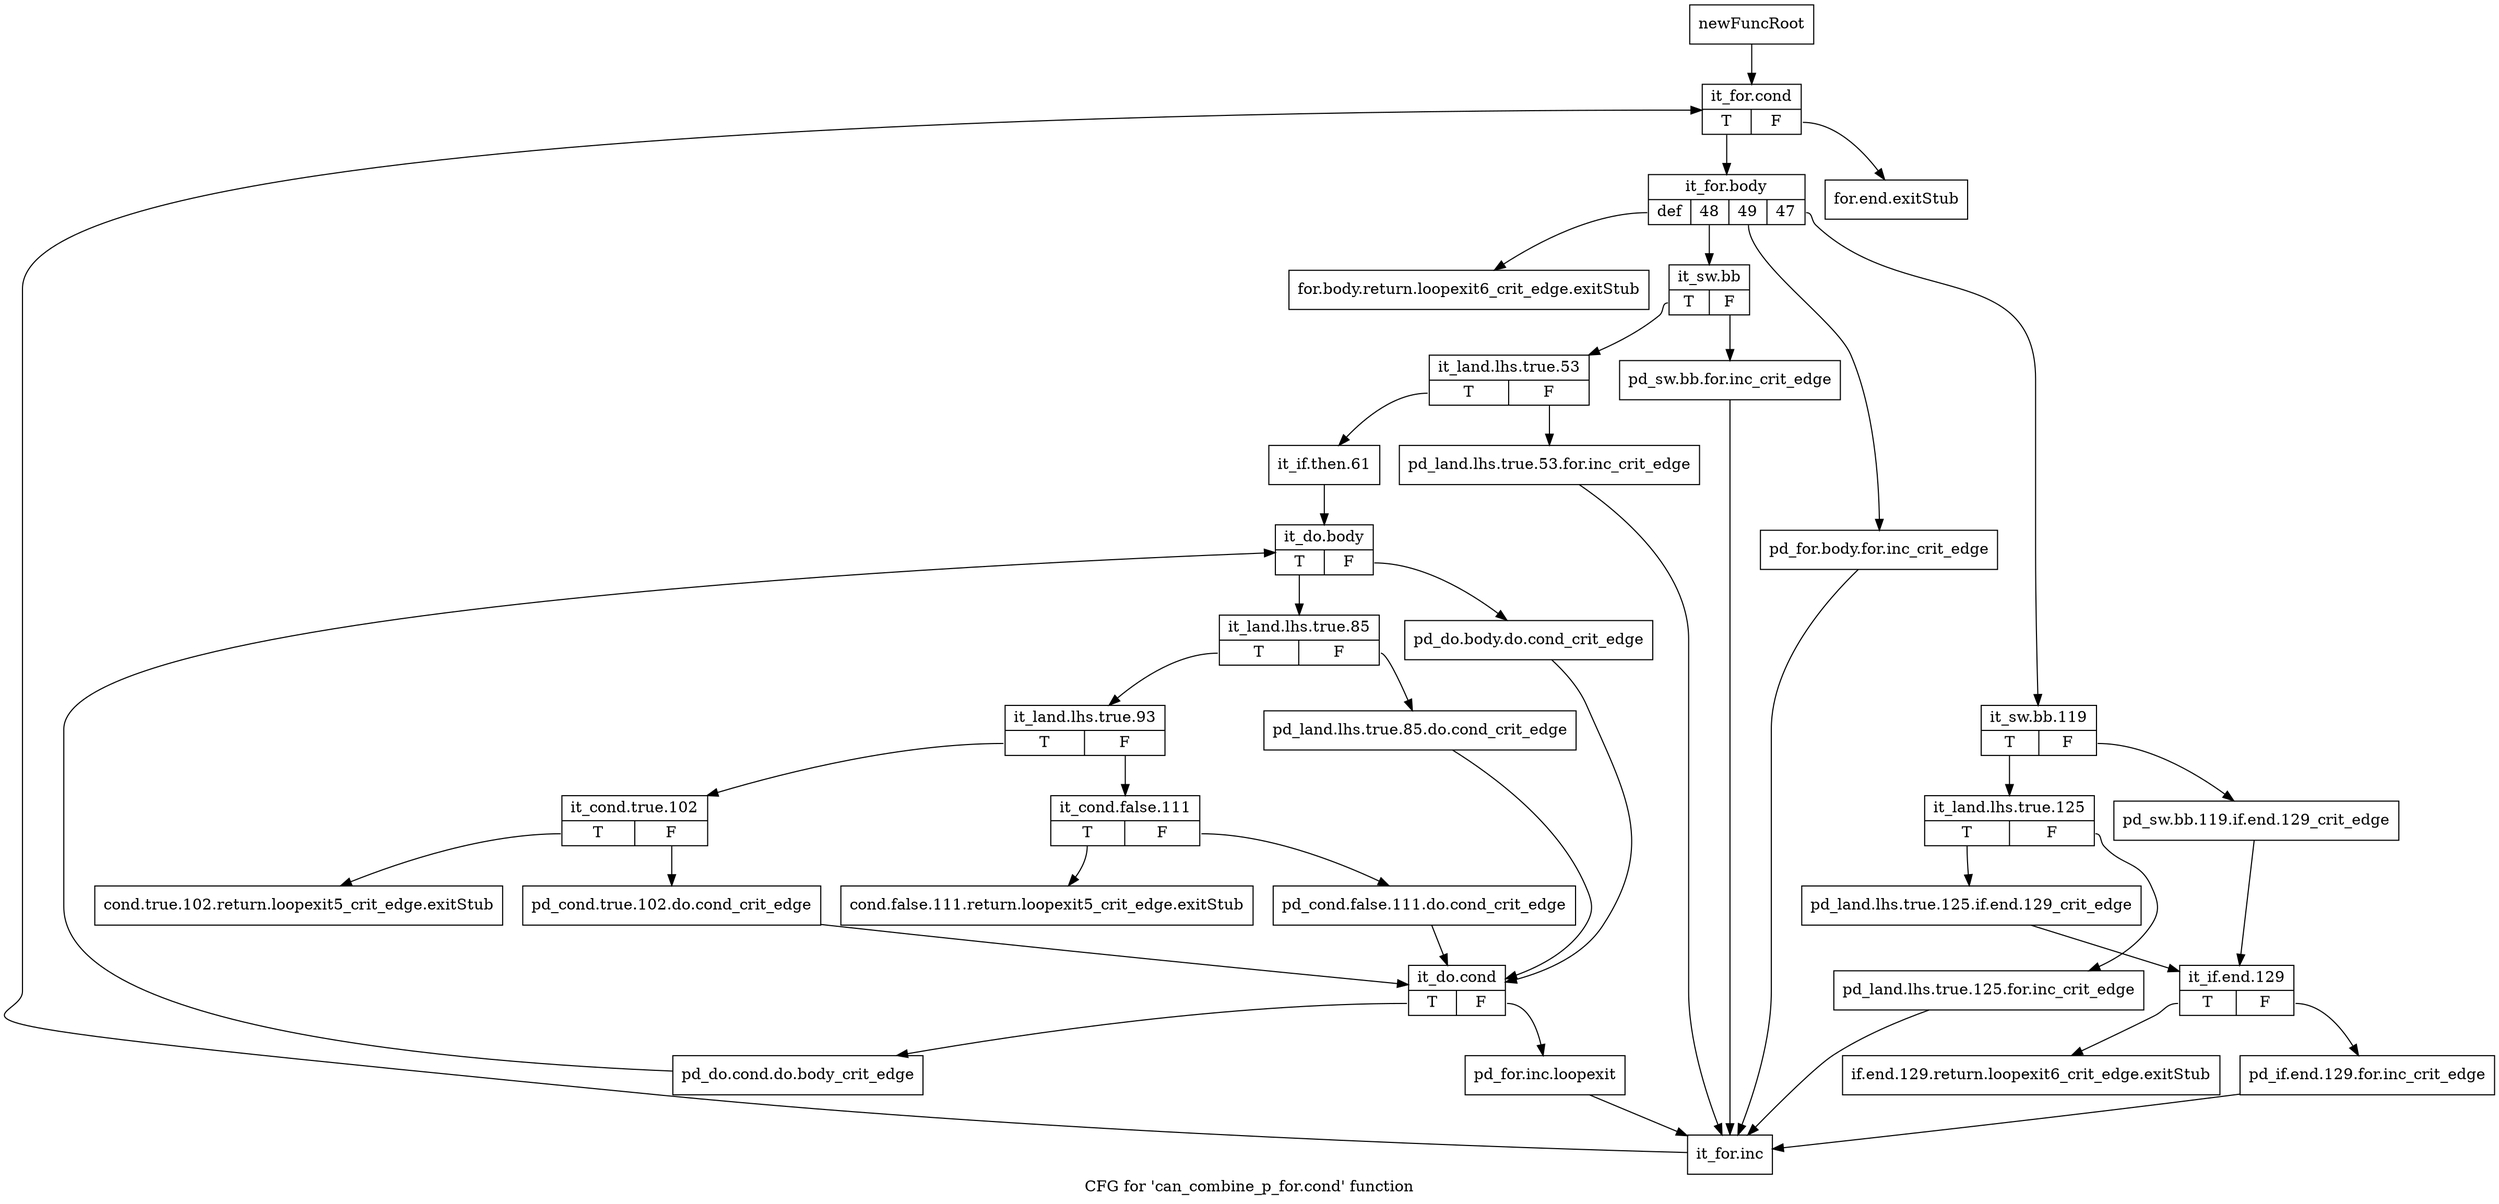 digraph "CFG for 'can_combine_p_for.cond' function" {
	label="CFG for 'can_combine_p_for.cond' function";

	Node0xa6143b0 [shape=record,label="{newFuncRoot}"];
	Node0xa6143b0 -> Node0xa614e40;
	Node0xa614cb0 [shape=record,label="{for.end.exitStub}"];
	Node0xa614d00 [shape=record,label="{for.body.return.loopexit6_crit_edge.exitStub}"];
	Node0xa614d50 [shape=record,label="{if.end.129.return.loopexit6_crit_edge.exitStub}"];
	Node0xa614da0 [shape=record,label="{cond.false.111.return.loopexit5_crit_edge.exitStub}"];
	Node0xa614df0 [shape=record,label="{cond.true.102.return.loopexit5_crit_edge.exitStub}"];
	Node0xa614e40 [shape=record,label="{it_for.cond|{<s0>T|<s1>F}}"];
	Node0xa614e40:s0 -> Node0xa614e90;
	Node0xa614e40:s1 -> Node0xa614cb0;
	Node0xa614e90 [shape=record,label="{it_for.body|{<s0>def|<s1>48|<s2>49|<s3>47}}"];
	Node0xa614e90:s0 -> Node0xa614d00;
	Node0xa614e90:s1 -> Node0xa615160;
	Node0xa614e90:s2 -> Node0xa615110;
	Node0xa614e90:s3 -> Node0xa614ee0;
	Node0xa614ee0 [shape=record,label="{it_sw.bb.119|{<s0>T|<s1>F}}"];
	Node0xa614ee0:s0 -> Node0xa614f80;
	Node0xa614ee0:s1 -> Node0xa614f30;
	Node0xa614f30 [shape=record,label="{pd_sw.bb.119.if.end.129_crit_edge}"];
	Node0xa614f30 -> Node0xa615070;
	Node0xa614f80 [shape=record,label="{it_land.lhs.true.125|{<s0>T|<s1>F}}"];
	Node0xa614f80:s0 -> Node0xa615020;
	Node0xa614f80:s1 -> Node0xa614fd0;
	Node0xa614fd0 [shape=record,label="{pd_land.lhs.true.125.for.inc_crit_edge}"];
	Node0xa614fd0 -> Node0xa615660;
	Node0xa615020 [shape=record,label="{pd_land.lhs.true.125.if.end.129_crit_edge}"];
	Node0xa615020 -> Node0xa615070;
	Node0xa615070 [shape=record,label="{it_if.end.129|{<s0>T|<s1>F}}"];
	Node0xa615070:s0 -> Node0xa614d50;
	Node0xa615070:s1 -> Node0xa6150c0;
	Node0xa6150c0 [shape=record,label="{pd_if.end.129.for.inc_crit_edge}"];
	Node0xa6150c0 -> Node0xa615660;
	Node0xa615110 [shape=record,label="{pd_for.body.for.inc_crit_edge}"];
	Node0xa615110 -> Node0xa615660;
	Node0xa615160 [shape=record,label="{it_sw.bb|{<s0>T|<s1>F}}"];
	Node0xa615160:s0 -> Node0xa615200;
	Node0xa615160:s1 -> Node0xa6151b0;
	Node0xa6151b0 [shape=record,label="{pd_sw.bb.for.inc_crit_edge}"];
	Node0xa6151b0 -> Node0xa615660;
	Node0xa615200 [shape=record,label="{it_land.lhs.true.53|{<s0>T|<s1>F}}"];
	Node0xa615200:s0 -> Node0xa6152a0;
	Node0xa615200:s1 -> Node0xa615250;
	Node0xa615250 [shape=record,label="{pd_land.lhs.true.53.for.inc_crit_edge}"];
	Node0xa615250 -> Node0xa615660;
	Node0xa6152a0 [shape=record,label="{it_if.then.61}"];
	Node0xa6152a0 -> Node0xa6152f0;
	Node0xa6152f0 [shape=record,label="{it_do.body|{<s0>T|<s1>F}}"];
	Node0xa6152f0:s0 -> Node0xa615390;
	Node0xa6152f0:s1 -> Node0xa615340;
	Node0xa615340 [shape=record,label="{pd_do.body.do.cond_crit_edge}"];
	Node0xa615340 -> Node0xa6155c0;
	Node0xa615390 [shape=record,label="{it_land.lhs.true.85|{<s0>T|<s1>F}}"];
	Node0xa615390:s0 -> Node0xa615430;
	Node0xa615390:s1 -> Node0xa6153e0;
	Node0xa6153e0 [shape=record,label="{pd_land.lhs.true.85.do.cond_crit_edge}"];
	Node0xa6153e0 -> Node0xa6155c0;
	Node0xa615430 [shape=record,label="{it_land.lhs.true.93|{<s0>T|<s1>F}}"];
	Node0xa615430:s0 -> Node0xa615520;
	Node0xa615430:s1 -> Node0xa615480;
	Node0xa615480 [shape=record,label="{it_cond.false.111|{<s0>T|<s1>F}}"];
	Node0xa615480:s0 -> Node0xa614da0;
	Node0xa615480:s1 -> Node0xa6154d0;
	Node0xa6154d0 [shape=record,label="{pd_cond.false.111.do.cond_crit_edge}"];
	Node0xa6154d0 -> Node0xa6155c0;
	Node0xa615520 [shape=record,label="{it_cond.true.102|{<s0>T|<s1>F}}"];
	Node0xa615520:s0 -> Node0xa614df0;
	Node0xa615520:s1 -> Node0xa615570;
	Node0xa615570 [shape=record,label="{pd_cond.true.102.do.cond_crit_edge}"];
	Node0xa615570 -> Node0xa6155c0;
	Node0xa6155c0 [shape=record,label="{it_do.cond|{<s0>T|<s1>F}}"];
	Node0xa6155c0:s0 -> Node0xa6156b0;
	Node0xa6155c0:s1 -> Node0xa615610;
	Node0xa615610 [shape=record,label="{pd_for.inc.loopexit}"];
	Node0xa615610 -> Node0xa615660;
	Node0xa615660 [shape=record,label="{it_for.inc}"];
	Node0xa615660 -> Node0xa614e40;
	Node0xa6156b0 [shape=record,label="{pd_do.cond.do.body_crit_edge}"];
	Node0xa6156b0 -> Node0xa6152f0;
}
